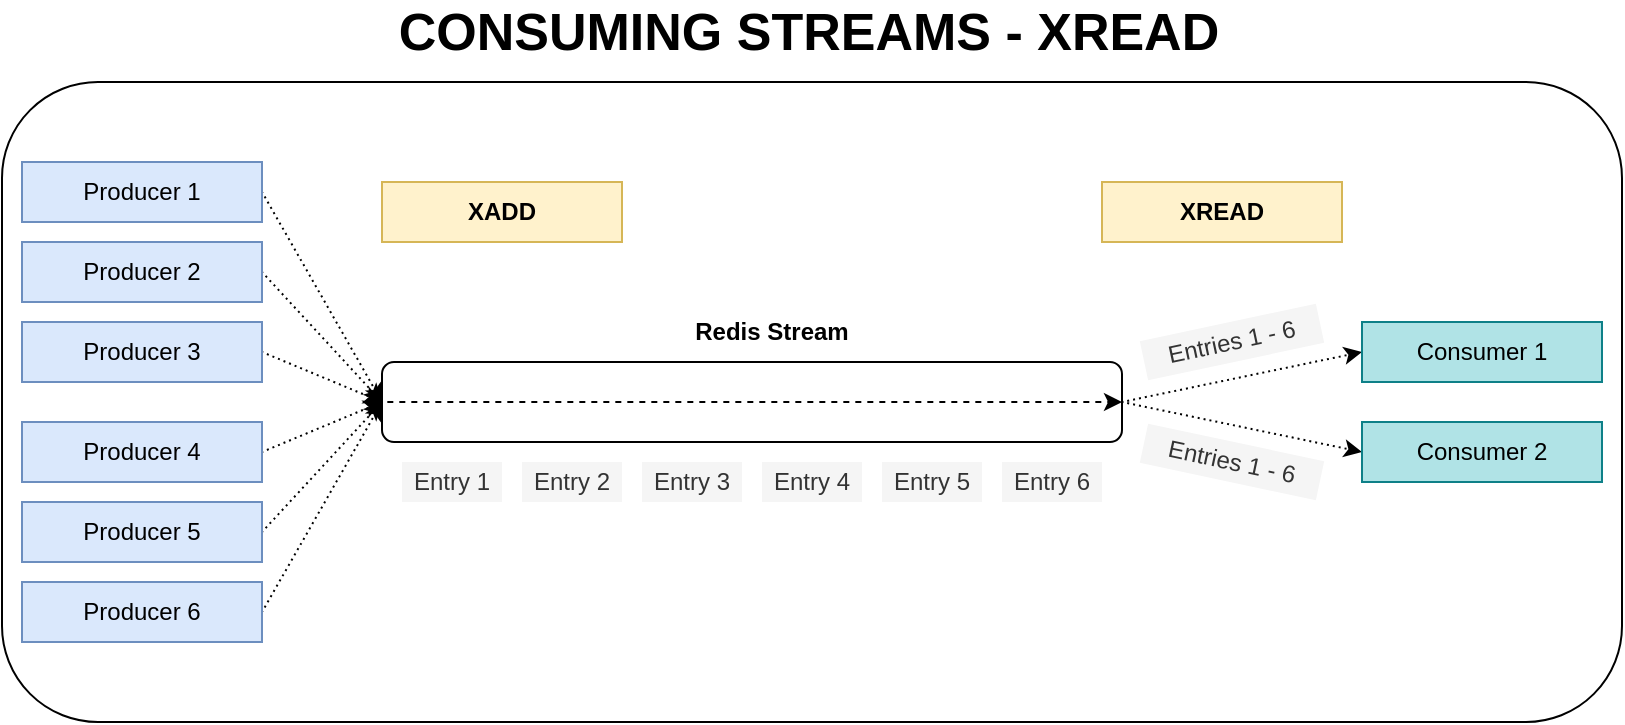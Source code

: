 <mxfile version="23.1.1" type="github" pages="2">
  <diagram name="Page-1" id="iQ7dKiwMl4B1It-_caOo">
    <mxGraphModel dx="933" dy="591" grid="1" gridSize="10" guides="1" tooltips="1" connect="1" arrows="1" fold="1" page="1" pageScale="1" pageWidth="827" pageHeight="1169" math="0" shadow="0">
      <root>
        <mxCell id="0" />
        <mxCell id="1" parent="0" />
        <mxCell id="aSNwbk181C1lArDExzLo-41" value="" style="rounded=1;whiteSpace=wrap;html=1;" vertex="1" parent="1">
          <mxGeometry x="10" y="80" width="810" height="320" as="geometry" />
        </mxCell>
        <mxCell id="aSNwbk181C1lArDExzLo-10" style="rounded=0;orthogonalLoop=1;jettySize=auto;html=1;exitX=1;exitY=0.5;exitDx=0;exitDy=0;entryX=0;entryY=0.5;entryDx=0;entryDy=0;curved=0;dashed=1;dashPattern=1 2;flowAnimation=1;" edge="1" parent="1" source="aSNwbk181C1lArDExzLo-1" target="aSNwbk181C1lArDExzLo-9">
          <mxGeometry relative="1" as="geometry" />
        </mxCell>
        <mxCell id="aSNwbk181C1lArDExzLo-1" value="Producer 1" style="rounded=0;whiteSpace=wrap;html=1;fillColor=#dae8fc;strokeColor=#6c8ebf;" vertex="1" parent="1">
          <mxGeometry x="20" y="120" width="120" height="30" as="geometry" />
        </mxCell>
        <mxCell id="aSNwbk181C1lArDExzLo-11" style="rounded=0;orthogonalLoop=1;jettySize=auto;html=1;entryX=0;entryY=0.5;entryDx=0;entryDy=0;exitX=1;exitY=0.5;exitDx=0;exitDy=0;curved=0;dashed=1;dashPattern=1 2;flowAnimation=1;" edge="1" parent="1" source="aSNwbk181C1lArDExzLo-2" target="aSNwbk181C1lArDExzLo-9">
          <mxGeometry relative="1" as="geometry" />
        </mxCell>
        <mxCell id="aSNwbk181C1lArDExzLo-2" value="Producer 2" style="rounded=0;whiteSpace=wrap;html=1;fillColor=#dae8fc;strokeColor=#6c8ebf;" vertex="1" parent="1">
          <mxGeometry x="20" y="160" width="120" height="30" as="geometry" />
        </mxCell>
        <mxCell id="aSNwbk181C1lArDExzLo-12" style="rounded=0;orthogonalLoop=1;jettySize=auto;html=1;exitX=1;exitY=0.5;exitDx=0;exitDy=0;entryX=0;entryY=0.5;entryDx=0;entryDy=0;curved=0;dashed=1;dashPattern=1 2;flowAnimation=1;" edge="1" parent="1" source="aSNwbk181C1lArDExzLo-3" target="aSNwbk181C1lArDExzLo-9">
          <mxGeometry relative="1" as="geometry" />
        </mxCell>
        <mxCell id="aSNwbk181C1lArDExzLo-3" value="Producer 3" style="rounded=0;whiteSpace=wrap;html=1;fillColor=#dae8fc;strokeColor=#6c8ebf;" vertex="1" parent="1">
          <mxGeometry x="20" y="200" width="120" height="30" as="geometry" />
        </mxCell>
        <mxCell id="aSNwbk181C1lArDExzLo-14" style="rounded=0;orthogonalLoop=1;jettySize=auto;html=1;exitX=1;exitY=0.5;exitDx=0;exitDy=0;entryX=0;entryY=0.5;entryDx=0;entryDy=0;curved=0;dashed=1;dashPattern=1 2;flowAnimation=1;" edge="1" parent="1" source="aSNwbk181C1lArDExzLo-4" target="aSNwbk181C1lArDExzLo-9">
          <mxGeometry relative="1" as="geometry" />
        </mxCell>
        <mxCell id="aSNwbk181C1lArDExzLo-4" value="Producer 4" style="rounded=0;whiteSpace=wrap;html=1;fillColor=#dae8fc;strokeColor=#6c8ebf;" vertex="1" parent="1">
          <mxGeometry x="20" y="250" width="120" height="30" as="geometry" />
        </mxCell>
        <mxCell id="aSNwbk181C1lArDExzLo-15" style="rounded=0;orthogonalLoop=1;jettySize=auto;html=1;exitX=1;exitY=0.5;exitDx=0;exitDy=0;entryX=0;entryY=0.5;entryDx=0;entryDy=0;curved=0;dashed=1;dashPattern=1 2;flowAnimation=1;" edge="1" parent="1" source="aSNwbk181C1lArDExzLo-5" target="aSNwbk181C1lArDExzLo-9">
          <mxGeometry relative="1" as="geometry" />
        </mxCell>
        <mxCell id="aSNwbk181C1lArDExzLo-5" value="Producer 5" style="rounded=0;whiteSpace=wrap;html=1;fillColor=#dae8fc;strokeColor=#6c8ebf;" vertex="1" parent="1">
          <mxGeometry x="20" y="290" width="120" height="30" as="geometry" />
        </mxCell>
        <mxCell id="aSNwbk181C1lArDExzLo-16" style="rounded=0;orthogonalLoop=1;jettySize=auto;html=1;exitX=1;exitY=0.5;exitDx=0;exitDy=0;entryX=0;entryY=0.5;entryDx=0;entryDy=0;curved=0;dashed=1;dashPattern=1 2;flowAnimation=1;" edge="1" parent="1" source="aSNwbk181C1lArDExzLo-8" target="aSNwbk181C1lArDExzLo-9">
          <mxGeometry relative="1" as="geometry" />
        </mxCell>
        <mxCell id="aSNwbk181C1lArDExzLo-8" value="Producer 6" style="rounded=0;whiteSpace=wrap;html=1;fillColor=#dae8fc;strokeColor=#6c8ebf;" vertex="1" parent="1">
          <mxGeometry x="20" y="330" width="120" height="30" as="geometry" />
        </mxCell>
        <mxCell id="aSNwbk181C1lArDExzLo-23" style="rounded=0;orthogonalLoop=1;jettySize=auto;html=1;exitX=1;exitY=0.5;exitDx=0;exitDy=0;entryX=0;entryY=0.5;entryDx=0;entryDy=0;dashed=1;dashPattern=1 2;flowAnimation=1;" edge="1" parent="1" source="aSNwbk181C1lArDExzLo-9" target="aSNwbk181C1lArDExzLo-17">
          <mxGeometry relative="1" as="geometry" />
        </mxCell>
        <mxCell id="aSNwbk181C1lArDExzLo-24" style="rounded=0;orthogonalLoop=1;jettySize=auto;html=1;exitX=1;exitY=0.5;exitDx=0;exitDy=0;entryX=0;entryY=0.5;entryDx=0;entryDy=0;dashed=1;dashPattern=1 2;flowAnimation=1;" edge="1" parent="1" source="aSNwbk181C1lArDExzLo-9" target="aSNwbk181C1lArDExzLo-18">
          <mxGeometry relative="1" as="geometry" />
        </mxCell>
        <mxCell id="aSNwbk181C1lArDExzLo-9" value="" style="rounded=1;whiteSpace=wrap;html=1;" vertex="1" parent="1">
          <mxGeometry x="200" y="220" width="370" height="40" as="geometry" />
        </mxCell>
        <mxCell id="aSNwbk181C1lArDExzLo-17" value="Consumer 1" style="rounded=0;whiteSpace=wrap;html=1;fillColor=#b0e3e6;strokeColor=#0e8088;" vertex="1" parent="1">
          <mxGeometry x="690" y="200" width="120" height="30" as="geometry" />
        </mxCell>
        <mxCell id="aSNwbk181C1lArDExzLo-18" value="Consumer 2" style="rounded=0;whiteSpace=wrap;html=1;fillColor=#b0e3e6;strokeColor=#0e8088;" vertex="1" parent="1">
          <mxGeometry x="690" y="250" width="120" height="30" as="geometry" />
        </mxCell>
        <mxCell id="aSNwbk181C1lArDExzLo-25" style="rounded=0;orthogonalLoop=1;jettySize=auto;html=1;exitX=0;exitY=0.5;exitDx=0;exitDy=0;entryX=1;entryY=0.5;entryDx=0;entryDy=0;dashed=1;flowAnimation=1;" edge="1" parent="1" source="aSNwbk181C1lArDExzLo-9" target="aSNwbk181C1lArDExzLo-9">
          <mxGeometry relative="1" as="geometry" />
        </mxCell>
        <mxCell id="aSNwbk181C1lArDExzLo-26" value="Redis Stream" style="text;html=1;strokeColor=none;fillColor=none;align=center;verticalAlign=middle;whiteSpace=wrap;rounded=0;fontStyle=1" vertex="1" parent="1">
          <mxGeometry x="350" y="190" width="90" height="30" as="geometry" />
        </mxCell>
        <mxCell id="aSNwbk181C1lArDExzLo-30" value="Entry 1" style="rounded=0;whiteSpace=wrap;html=1;fillColor=#f5f5f5;strokeColor=none;fontColor=#333333;dashed=1;dashPattern=1 4;" vertex="1" parent="1">
          <mxGeometry x="210" y="270" width="50" height="20" as="geometry" />
        </mxCell>
        <mxCell id="aSNwbk181C1lArDExzLo-31" value="Entry 2" style="rounded=0;whiteSpace=wrap;html=1;fillColor=#f5f5f5;strokeColor=none;fontColor=#333333;dashed=1;dashPattern=1 4;" vertex="1" parent="1">
          <mxGeometry x="270" y="270" width="50" height="20" as="geometry" />
        </mxCell>
        <mxCell id="aSNwbk181C1lArDExzLo-32" value="Entry 3" style="rounded=0;whiteSpace=wrap;html=1;fillColor=#f5f5f5;strokeColor=none;fontColor=#333333;dashed=1;dashPattern=1 4;" vertex="1" parent="1">
          <mxGeometry x="330" y="270" width="50" height="20" as="geometry" />
        </mxCell>
        <mxCell id="aSNwbk181C1lArDExzLo-33" value="Entry 4" style="rounded=0;whiteSpace=wrap;html=1;fillColor=#f5f5f5;strokeColor=none;fontColor=#333333;dashed=1;dashPattern=1 4;" vertex="1" parent="1">
          <mxGeometry x="390" y="270" width="50" height="20" as="geometry" />
        </mxCell>
        <mxCell id="aSNwbk181C1lArDExzLo-34" value="Entry 5" style="rounded=0;whiteSpace=wrap;html=1;fillColor=#f5f5f5;strokeColor=none;fontColor=#333333;dashed=1;dashPattern=1 4;" vertex="1" parent="1">
          <mxGeometry x="450" y="270" width="50" height="20" as="geometry" />
        </mxCell>
        <mxCell id="aSNwbk181C1lArDExzLo-35" value="Entry 6" style="rounded=0;whiteSpace=wrap;html=1;fillColor=#f5f5f5;strokeColor=none;fontColor=#333333;dashed=1;dashPattern=1 4;" vertex="1" parent="1">
          <mxGeometry x="510" y="270" width="50" height="20" as="geometry" />
        </mxCell>
        <mxCell id="aSNwbk181C1lArDExzLo-36" value="Entries 1 - 6" style="rounded=0;whiteSpace=wrap;html=1;rotation=348;fillColor=#f5f5f5;strokeColor=none;fontColor=#333333;dashed=1;dashPattern=1 4;" vertex="1" parent="1">
          <mxGeometry x="580" y="200" width="90" height="20" as="geometry" />
        </mxCell>
        <mxCell id="aSNwbk181C1lArDExzLo-37" value="Entries 1 - 6" style="rounded=0;whiteSpace=wrap;html=1;rotation=12;fillColor=#f5f5f5;strokeColor=none;fontColor=#333333;dashed=1;dashPattern=1 4;" vertex="1" parent="1">
          <mxGeometry x="580" y="260" width="90" height="20" as="geometry" />
        </mxCell>
        <mxCell id="aSNwbk181C1lArDExzLo-38" value="&lt;b&gt;XADD&lt;/b&gt;" style="rounded=0;whiteSpace=wrap;html=1;fillColor=#fff2cc;strokeColor=#d6b656;" vertex="1" parent="1">
          <mxGeometry x="200" y="130" width="120" height="30" as="geometry" />
        </mxCell>
        <mxCell id="aSNwbk181C1lArDExzLo-39" value="&lt;b&gt;XREAD&lt;/b&gt;" style="rounded=0;whiteSpace=wrap;html=1;fillColor=#fff2cc;strokeColor=#d6b656;" vertex="1" parent="1">
          <mxGeometry x="560" y="130" width="120" height="30" as="geometry" />
        </mxCell>
        <mxCell id="aSNwbk181C1lArDExzLo-40" value="CONSUMING STREAMS - XREAD" style="text;html=1;strokeColor=none;fillColor=none;align=center;verticalAlign=middle;whiteSpace=wrap;rounded=0;fontStyle=1;fontSize=26;" vertex="1" parent="1">
          <mxGeometry x="198" y="40" width="431" height="30" as="geometry" />
        </mxCell>
      </root>
    </mxGraphModel>
  </diagram>
  <diagram id="8I_rLQTC1D5baSYF4iXy" name="Page-2">
    <mxGraphModel dx="933" dy="591" grid="1" gridSize="10" guides="1" tooltips="1" connect="1" arrows="1" fold="1" page="1" pageScale="1" pageWidth="827" pageHeight="1169" math="0" shadow="0">
      <root>
        <mxCell id="0" />
        <mxCell id="1" parent="0" />
        <mxCell id="bGtZKvkNKIFoJfXv7_nl-17" value="" style="rounded=0;whiteSpace=wrap;html=1;fillColor=#d5e8d4;strokeColor=none;" vertex="1" parent="1">
          <mxGeometry x="550" y="120" width="170" height="240" as="geometry" />
        </mxCell>
        <mxCell id="bGtZKvkNKIFoJfXv7_nl-2" style="rounded=0;orthogonalLoop=1;jettySize=auto;html=1;exitX=1;exitY=0.5;exitDx=0;exitDy=0;entryX=0;entryY=0.5;entryDx=0;entryDy=0;curved=0;dashed=1;dashPattern=1 2;flowAnimation=1;" edge="1" parent="1" source="bGtZKvkNKIFoJfXv7_nl-3" target="bGtZKvkNKIFoJfXv7_nl-16">
          <mxGeometry relative="1" as="geometry" />
        </mxCell>
        <mxCell id="bGtZKvkNKIFoJfXv7_nl-3" value="Producer 1" style="rounded=0;whiteSpace=wrap;html=1;fillColor=#dae8fc;strokeColor=#6c8ebf;" vertex="1" parent="1">
          <mxGeometry x="20" y="120" width="120" height="30" as="geometry" />
        </mxCell>
        <mxCell id="bGtZKvkNKIFoJfXv7_nl-4" style="rounded=0;orthogonalLoop=1;jettySize=auto;html=1;entryX=0;entryY=0.5;entryDx=0;entryDy=0;exitX=1;exitY=0.5;exitDx=0;exitDy=0;curved=0;dashed=1;dashPattern=1 2;flowAnimation=1;" edge="1" parent="1" source="bGtZKvkNKIFoJfXv7_nl-5" target="bGtZKvkNKIFoJfXv7_nl-16">
          <mxGeometry relative="1" as="geometry" />
        </mxCell>
        <mxCell id="bGtZKvkNKIFoJfXv7_nl-5" value="Producer 2" style="rounded=0;whiteSpace=wrap;html=1;fillColor=#dae8fc;strokeColor=#6c8ebf;" vertex="1" parent="1">
          <mxGeometry x="20" y="160" width="120" height="30" as="geometry" />
        </mxCell>
        <mxCell id="bGtZKvkNKIFoJfXv7_nl-6" style="rounded=0;orthogonalLoop=1;jettySize=auto;html=1;exitX=1;exitY=0.5;exitDx=0;exitDy=0;entryX=0;entryY=0.5;entryDx=0;entryDy=0;curved=0;dashed=1;dashPattern=1 2;flowAnimation=1;" edge="1" parent="1" source="bGtZKvkNKIFoJfXv7_nl-7" target="bGtZKvkNKIFoJfXv7_nl-16">
          <mxGeometry relative="1" as="geometry" />
        </mxCell>
        <mxCell id="bGtZKvkNKIFoJfXv7_nl-7" value="Producer 3" style="rounded=0;whiteSpace=wrap;html=1;fillColor=#dae8fc;strokeColor=#6c8ebf;" vertex="1" parent="1">
          <mxGeometry x="20" y="200" width="120" height="30" as="geometry" />
        </mxCell>
        <mxCell id="bGtZKvkNKIFoJfXv7_nl-8" style="rounded=0;orthogonalLoop=1;jettySize=auto;html=1;exitX=1;exitY=0.5;exitDx=0;exitDy=0;entryX=0;entryY=0.5;entryDx=0;entryDy=0;curved=0;dashed=1;dashPattern=1 2;flowAnimation=1;" edge="1" parent="1" source="bGtZKvkNKIFoJfXv7_nl-9" target="bGtZKvkNKIFoJfXv7_nl-16">
          <mxGeometry relative="1" as="geometry" />
        </mxCell>
        <mxCell id="bGtZKvkNKIFoJfXv7_nl-9" value="Producer 4" style="rounded=0;whiteSpace=wrap;html=1;fillColor=#dae8fc;strokeColor=#6c8ebf;" vertex="1" parent="1">
          <mxGeometry x="20" y="250" width="120" height="30" as="geometry" />
        </mxCell>
        <mxCell id="bGtZKvkNKIFoJfXv7_nl-10" style="rounded=0;orthogonalLoop=1;jettySize=auto;html=1;exitX=1;exitY=0.5;exitDx=0;exitDy=0;entryX=0;entryY=0.5;entryDx=0;entryDy=0;curved=0;dashed=1;dashPattern=1 2;flowAnimation=1;" edge="1" parent="1" source="bGtZKvkNKIFoJfXv7_nl-11" target="bGtZKvkNKIFoJfXv7_nl-16">
          <mxGeometry relative="1" as="geometry" />
        </mxCell>
        <mxCell id="bGtZKvkNKIFoJfXv7_nl-11" value="Producer 5" style="rounded=0;whiteSpace=wrap;html=1;fillColor=#dae8fc;strokeColor=#6c8ebf;" vertex="1" parent="1">
          <mxGeometry x="20" y="290" width="120" height="30" as="geometry" />
        </mxCell>
        <mxCell id="bGtZKvkNKIFoJfXv7_nl-12" style="rounded=0;orthogonalLoop=1;jettySize=auto;html=1;exitX=1;exitY=0.5;exitDx=0;exitDy=0;entryX=0;entryY=0.5;entryDx=0;entryDy=0;curved=0;dashed=1;dashPattern=1 2;flowAnimation=1;" edge="1" parent="1" source="bGtZKvkNKIFoJfXv7_nl-13" target="bGtZKvkNKIFoJfXv7_nl-16">
          <mxGeometry relative="1" as="geometry" />
        </mxCell>
        <mxCell id="bGtZKvkNKIFoJfXv7_nl-13" value="Producer 6" style="rounded=0;whiteSpace=wrap;html=1;fillColor=#dae8fc;strokeColor=#6c8ebf;" vertex="1" parent="1">
          <mxGeometry x="20" y="330" width="120" height="30" as="geometry" />
        </mxCell>
        <mxCell id="bGtZKvkNKIFoJfXv7_nl-43" style="rounded=0;orthogonalLoop=1;jettySize=auto;html=1;exitX=1;exitY=0.5;exitDx=0;exitDy=0;entryX=0;entryY=0.5;entryDx=0;entryDy=0;dashed=1;dashPattern=1 2;flowAnimation=1;" edge="1" parent="1" source="bGtZKvkNKIFoJfXv7_nl-16" target="bGtZKvkNKIFoJfXv7_nl-33">
          <mxGeometry relative="1" as="geometry" />
        </mxCell>
        <mxCell id="bGtZKvkNKIFoJfXv7_nl-44" style="rounded=0;orthogonalLoop=1;jettySize=auto;html=1;exitX=1;exitY=0.5;exitDx=0;exitDy=0;entryX=0;entryY=0.5;entryDx=0;entryDy=0;dashed=1;dashPattern=1 2;flowAnimation=1;" edge="1" parent="1" source="bGtZKvkNKIFoJfXv7_nl-16" target="bGtZKvkNKIFoJfXv7_nl-37">
          <mxGeometry relative="1" as="geometry" />
        </mxCell>
        <mxCell id="bGtZKvkNKIFoJfXv7_nl-45" style="rounded=0;orthogonalLoop=1;jettySize=auto;html=1;exitX=1;exitY=0.5;exitDx=0;exitDy=0;entryX=0;entryY=0.5;entryDx=0;entryDy=0;dashed=1;dashPattern=1 2;flowAnimation=1;" edge="1" parent="1" source="bGtZKvkNKIFoJfXv7_nl-16" target="bGtZKvkNKIFoJfXv7_nl-40">
          <mxGeometry relative="1" as="geometry" />
        </mxCell>
        <mxCell id="bGtZKvkNKIFoJfXv7_nl-16" value="" style="rounded=1;whiteSpace=wrap;html=1;" vertex="1" parent="1">
          <mxGeometry x="200" y="220" width="330" height="42.58" as="geometry" />
        </mxCell>
        <mxCell id="bGtZKvkNKIFoJfXv7_nl-19" style="rounded=0;orthogonalLoop=1;jettySize=auto;html=1;exitX=0;exitY=0.5;exitDx=0;exitDy=0;entryX=1;entryY=0.5;entryDx=0;entryDy=0;dashed=1;flowAnimation=1;" edge="1" parent="1" source="bGtZKvkNKIFoJfXv7_nl-16" target="bGtZKvkNKIFoJfXv7_nl-16">
          <mxGeometry relative="1" as="geometry" />
        </mxCell>
        <mxCell id="bGtZKvkNKIFoJfXv7_nl-21" value="Entry 1" style="rounded=0;whiteSpace=wrap;html=1;fillColor=#f5f5f5;strokeColor=none;fontColor=#333333;dashed=1;dashPattern=1 4;" vertex="1" parent="1">
          <mxGeometry x="190" y="270" width="50" height="20" as="geometry" />
        </mxCell>
        <mxCell id="bGtZKvkNKIFoJfXv7_nl-22" value="Entry 2" style="rounded=0;whiteSpace=wrap;html=1;fillColor=#f5f5f5;strokeColor=none;fontColor=#333333;dashed=1;dashPattern=1 4;" vertex="1" parent="1">
          <mxGeometry x="250" y="270" width="50" height="20" as="geometry" />
        </mxCell>
        <mxCell id="bGtZKvkNKIFoJfXv7_nl-23" value="Entry 3" style="rounded=0;whiteSpace=wrap;html=1;fillColor=#f5f5f5;strokeColor=none;fontColor=#333333;dashed=1;dashPattern=1 4;" vertex="1" parent="1">
          <mxGeometry x="310" y="270" width="50" height="20" as="geometry" />
        </mxCell>
        <mxCell id="bGtZKvkNKIFoJfXv7_nl-24" value="Entry 4" style="rounded=0;whiteSpace=wrap;html=1;fillColor=#f5f5f5;strokeColor=none;fontColor=#333333;dashed=1;dashPattern=1 4;" vertex="1" parent="1">
          <mxGeometry x="370" y="270" width="50" height="20" as="geometry" />
        </mxCell>
        <mxCell id="bGtZKvkNKIFoJfXv7_nl-25" value="Entry 5" style="rounded=0;whiteSpace=wrap;html=1;fillColor=#f5f5f5;strokeColor=none;fontColor=#333333;dashed=1;dashPattern=1 4;" vertex="1" parent="1">
          <mxGeometry x="430" y="270" width="50" height="20" as="geometry" />
        </mxCell>
        <mxCell id="bGtZKvkNKIFoJfXv7_nl-26" value="Entry 6" style="rounded=0;whiteSpace=wrap;html=1;fillColor=#f5f5f5;strokeColor=none;fontColor=#333333;dashed=1;dashPattern=1 4;" vertex="1" parent="1">
          <mxGeometry x="490" y="270" width="50" height="20" as="geometry" />
        </mxCell>
        <mxCell id="bGtZKvkNKIFoJfXv7_nl-29" value="&lt;b&gt;XADD&lt;/b&gt;" style="rounded=0;whiteSpace=wrap;html=1;fillColor=#fff2cc;strokeColor=#d6b656;" vertex="1" parent="1">
          <mxGeometry x="200" y="130" width="120" height="30" as="geometry" />
        </mxCell>
        <mxCell id="bGtZKvkNKIFoJfXv7_nl-31" value="CONSUMING STREAMS - XREADGROUP" style="text;html=1;strokeColor=none;fillColor=none;align=center;verticalAlign=middle;whiteSpace=wrap;rounded=0;fontStyle=1;fontSize=26;" vertex="1" parent="1">
          <mxGeometry x="140" y="40" width="520" height="30" as="geometry" />
        </mxCell>
        <mxCell id="bGtZKvkNKIFoJfXv7_nl-32" value="Consumer Group" style="text;html=1;strokeColor=none;fillColor=none;align=center;verticalAlign=middle;whiteSpace=wrap;rounded=0;" vertex="1" parent="1">
          <mxGeometry x="595" y="125" width="100" height="20" as="geometry" />
        </mxCell>
        <mxCell id="bGtZKvkNKIFoJfXv7_nl-33" value="" style="rounded=0;whiteSpace=wrap;html=1;dashed=1;dashPattern=1 1;fillColor=#e1d5e7;strokeColor=#9673a6;" vertex="1" parent="1">
          <mxGeometry x="570" y="157.5" width="130" height="35" as="geometry" />
        </mxCell>
        <mxCell id="bGtZKvkNKIFoJfXv7_nl-34" value="Entry 1" style="rounded=0;whiteSpace=wrap;html=1;fillColor=#f5f5f5;strokeColor=none;fontColor=#333333;dashed=1;dashPattern=1 4;" vertex="1" parent="1">
          <mxGeometry x="580" y="165" width="50" height="20" as="geometry" />
        </mxCell>
        <mxCell id="bGtZKvkNKIFoJfXv7_nl-35" value="Entry 6" style="rounded=0;whiteSpace=wrap;html=1;fillColor=#f5f5f5;strokeColor=none;fontColor=#333333;dashed=1;dashPattern=1 4;" vertex="1" parent="1">
          <mxGeometry x="640" y="165" width="50" height="20" as="geometry" />
        </mxCell>
        <mxCell id="bGtZKvkNKIFoJfXv7_nl-50" style="edgeStyle=orthogonalEdgeStyle;rounded=0;orthogonalLoop=1;jettySize=auto;html=1;exitX=1;exitY=0.5;exitDx=0;exitDy=0;entryX=0;entryY=0.5;entryDx=0;entryDy=0;dashed=1;dashPattern=1 2;flowAnimation=1;" edge="1" parent="1" source="bGtZKvkNKIFoJfXv7_nl-37" target="bGtZKvkNKIFoJfXv7_nl-47">
          <mxGeometry relative="1" as="geometry" />
        </mxCell>
        <mxCell id="bGtZKvkNKIFoJfXv7_nl-37" value="" style="rounded=0;whiteSpace=wrap;html=1;dashed=1;dashPattern=1 1;fillColor=#e1d5e7;strokeColor=#9673a6;" vertex="1" parent="1">
          <mxGeometry x="570" y="219" width="130" height="35" as="geometry" />
        </mxCell>
        <mxCell id="bGtZKvkNKIFoJfXv7_nl-38" value="Entry 3" style="rounded=0;whiteSpace=wrap;html=1;fillColor=#f5f5f5;strokeColor=none;fontColor=#333333;dashed=1;dashPattern=1 4;" vertex="1" parent="1">
          <mxGeometry x="580" y="226.5" width="50" height="20" as="geometry" />
        </mxCell>
        <mxCell id="bGtZKvkNKIFoJfXv7_nl-39" value="Entry 5" style="rounded=0;whiteSpace=wrap;html=1;fillColor=#f5f5f5;strokeColor=none;fontColor=#333333;dashed=1;dashPattern=1 4;" vertex="1" parent="1">
          <mxGeometry x="640" y="226.5" width="50" height="20" as="geometry" />
        </mxCell>
        <mxCell id="bGtZKvkNKIFoJfXv7_nl-51" style="edgeStyle=orthogonalEdgeStyle;rounded=0;orthogonalLoop=1;jettySize=auto;html=1;exitX=1;exitY=0.5;exitDx=0;exitDy=0;entryX=0;entryY=0.5;entryDx=0;entryDy=0;dashed=1;dashPattern=1 2;flowAnimation=1;" edge="1" parent="1" source="bGtZKvkNKIFoJfXv7_nl-40" target="bGtZKvkNKIFoJfXv7_nl-48">
          <mxGeometry relative="1" as="geometry" />
        </mxCell>
        <mxCell id="bGtZKvkNKIFoJfXv7_nl-40" value="" style="rounded=0;whiteSpace=wrap;html=1;dashed=1;dashPattern=1 1;fillColor=#e1d5e7;strokeColor=#9673a6;" vertex="1" parent="1">
          <mxGeometry x="570" y="280" width="130" height="35" as="geometry" />
        </mxCell>
        <mxCell id="bGtZKvkNKIFoJfXv7_nl-41" value="Entry 2" style="rounded=0;whiteSpace=wrap;html=1;fillColor=#f5f5f5;strokeColor=none;fontColor=#333333;dashed=1;dashPattern=1 4;" vertex="1" parent="1">
          <mxGeometry x="580" y="287.5" width="50" height="20" as="geometry" />
        </mxCell>
        <mxCell id="bGtZKvkNKIFoJfXv7_nl-42" value="Entry 4" style="rounded=0;whiteSpace=wrap;html=1;fillColor=#f5f5f5;strokeColor=none;fontColor=#333333;dashed=1;dashPattern=1 4;" vertex="1" parent="1">
          <mxGeometry x="640" y="287.5" width="50" height="20" as="geometry" />
        </mxCell>
        <mxCell id="bGtZKvkNKIFoJfXv7_nl-46" value="Consumer 1" style="rounded=0;whiteSpace=wrap;html=1;fillColor=#dae8fc;strokeColor=#6c8ebf;" vertex="1" parent="1">
          <mxGeometry x="730" y="160" width="80" height="30" as="geometry" />
        </mxCell>
        <mxCell id="bGtZKvkNKIFoJfXv7_nl-47" value="Consumer 2" style="rounded=0;whiteSpace=wrap;html=1;fillColor=#dae8fc;strokeColor=#6c8ebf;" vertex="1" parent="1">
          <mxGeometry x="730" y="221.5" width="80" height="30" as="geometry" />
        </mxCell>
        <mxCell id="bGtZKvkNKIFoJfXv7_nl-48" value="Consumer 3" style="rounded=0;whiteSpace=wrap;html=1;fillColor=#dae8fc;strokeColor=#6c8ebf;" vertex="1" parent="1">
          <mxGeometry x="730" y="282.5" width="80" height="30" as="geometry" />
        </mxCell>
        <mxCell id="bGtZKvkNKIFoJfXv7_nl-49" style="edgeStyle=orthogonalEdgeStyle;rounded=0;orthogonalLoop=1;jettySize=auto;html=1;exitX=1;exitY=0.5;exitDx=0;exitDy=0;entryX=-0.02;entryY=0.519;entryDx=0;entryDy=0;entryPerimeter=0;dashed=1;dashPattern=1 2;flowAnimation=1;" edge="1" parent="1" source="bGtZKvkNKIFoJfXv7_nl-33" target="bGtZKvkNKIFoJfXv7_nl-46">
          <mxGeometry relative="1" as="geometry" />
        </mxCell>
        <mxCell id="bGtZKvkNKIFoJfXv7_nl-52" value="&lt;b&gt;XREADGROUP&lt;/b&gt;" style="rounded=0;whiteSpace=wrap;html=1;fillColor=#fff2cc;strokeColor=#d6b656;" vertex="1" parent="1">
          <mxGeometry x="410" y="130" width="120" height="30" as="geometry" />
        </mxCell>
        <mxCell id="bGtZKvkNKIFoJfXv7_nl-53" value="&lt;i&gt;&lt;font style=&quot;font-size: 10px;&quot;&gt;Solving for fast producers &amp;amp; slow consumers&lt;/font&gt;&lt;/i&gt;" style="text;html=1;strokeColor=none;fillColor=none;align=center;verticalAlign=middle;whiteSpace=wrap;rounded=0;fontStyle=1;fontSize=26;" vertex="1" parent="1">
          <mxGeometry x="135" y="50" width="520" height="30" as="geometry" />
        </mxCell>
      </root>
    </mxGraphModel>
  </diagram>
</mxfile>

